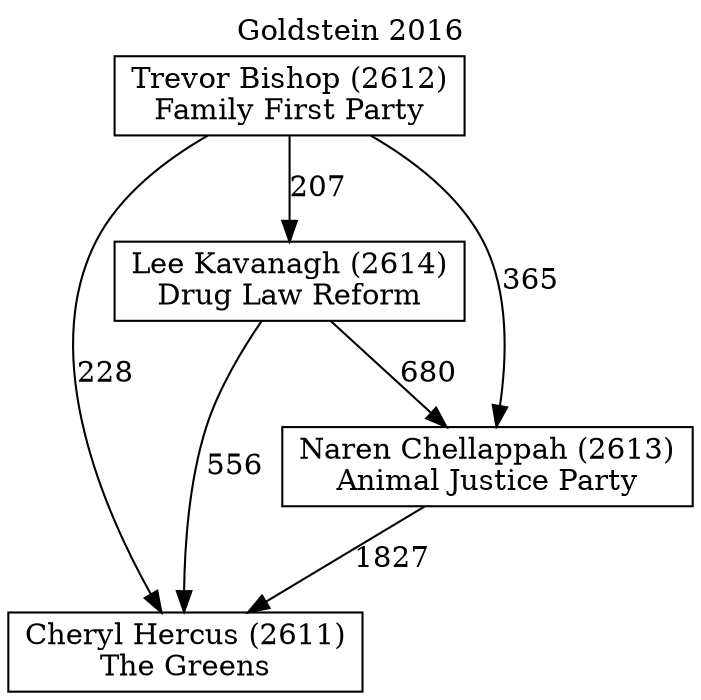 // House preference flow
digraph "Cheryl Hercus (2611)_Goldstein_2016" {
	graph [label="Goldstein 2016" labelloc=t mclimit=10]
	node [shape=box]
	"Cheryl Hercus (2611)" [label="Cheryl Hercus (2611)
The Greens"]
	"Lee Kavanagh (2614)" [label="Lee Kavanagh (2614)
Drug Law Reform"]
	"Naren Chellappah (2613)" [label="Naren Chellappah (2613)
Animal Justice Party"]
	"Trevor Bishop (2612)" [label="Trevor Bishop (2612)
Family First Party"]
	"Lee Kavanagh (2614)" -> "Cheryl Hercus (2611)" [label=556]
	"Lee Kavanagh (2614)" -> "Naren Chellappah (2613)" [label=680]
	"Naren Chellappah (2613)" -> "Cheryl Hercus (2611)" [label=1827]
	"Trevor Bishop (2612)" -> "Cheryl Hercus (2611)" [label=228]
	"Trevor Bishop (2612)" -> "Lee Kavanagh (2614)" [label=207]
	"Trevor Bishop (2612)" -> "Naren Chellappah (2613)" [label=365]
}
